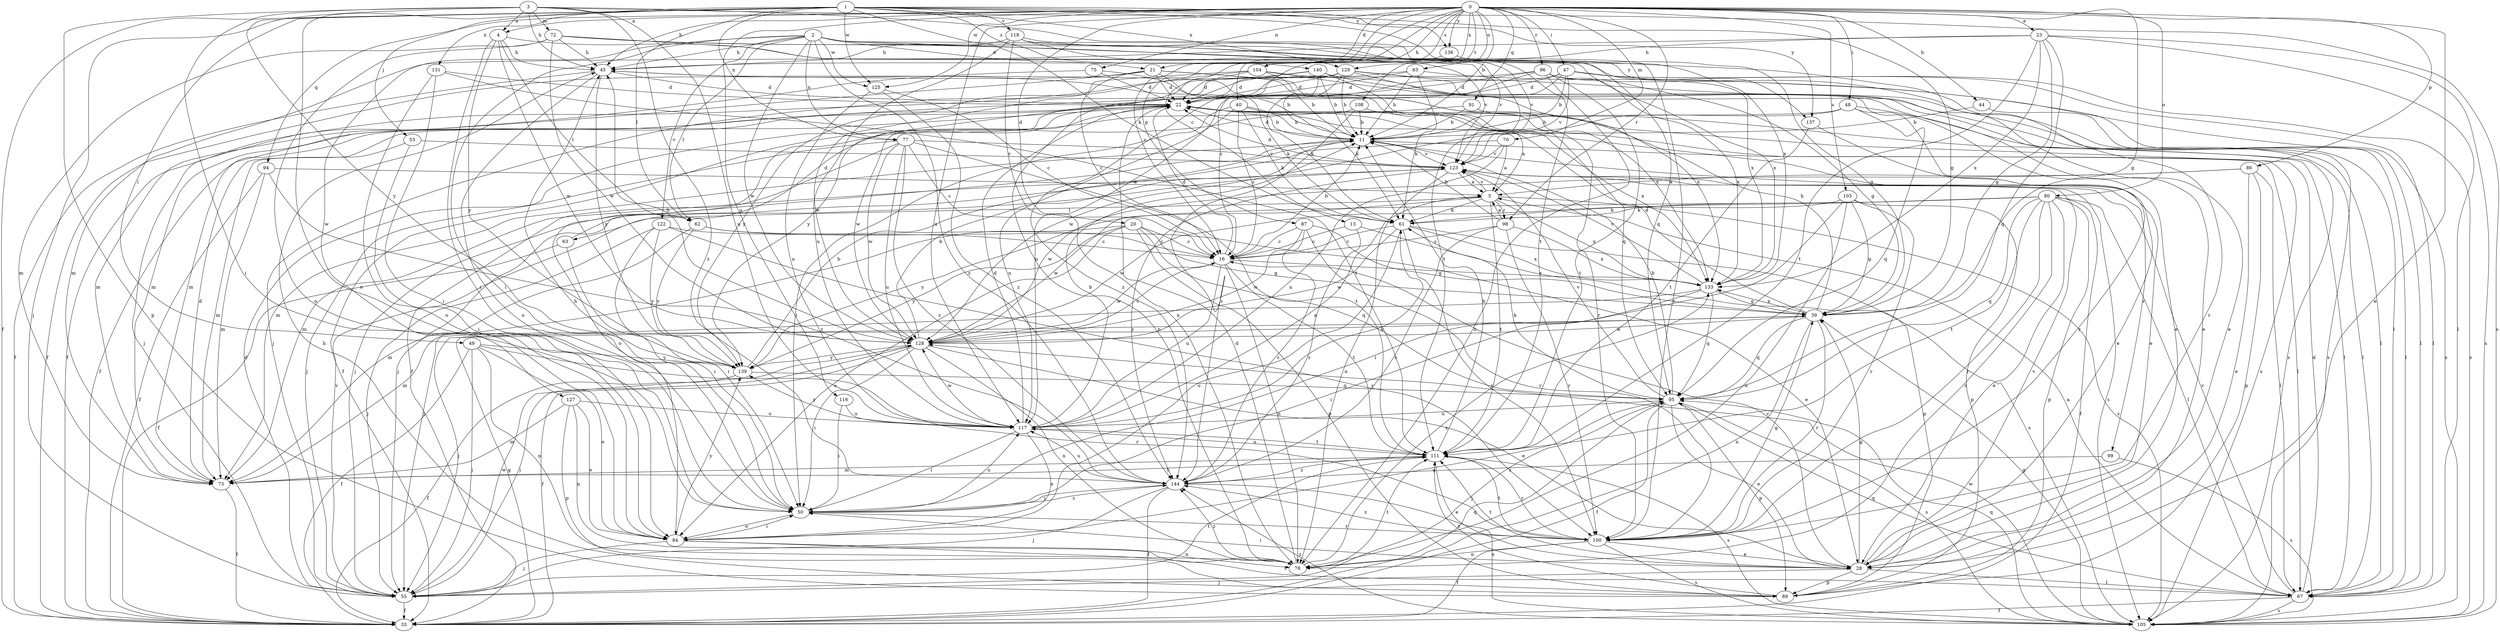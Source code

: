 strict digraph  {
0;
1;
2;
3;
4;
5;
11;
13;
16;
20;
21;
22;
23;
28;
33;
39;
40;
44;
45;
47;
48;
49;
50;
53;
55;
61;
62;
63;
67;
70;
72;
73;
75;
77;
78;
80;
83;
84;
86;
87;
89;
91;
94;
95;
96;
98;
99;
100;
103;
104;
105;
108;
111;
116;
117;
118;
122;
123;
125;
127;
128;
129;
131;
133;
136;
137;
139;
140;
144;
0 -> 4  [label=a];
0 -> 11  [label=b];
0 -> 13  [label=c];
0 -> 16  [label=c];
0 -> 20  [label=d];
0 -> 21  [label=d];
0 -> 23  [label=e];
0 -> 28  [label=e];
0 -> 39  [label=g];
0 -> 40  [label=h];
0 -> 44  [label=h];
0 -> 45  [label=h];
0 -> 47  [label=i];
0 -> 48  [label=i];
0 -> 70  [label=m];
0 -> 75  [label=n];
0 -> 80  [label=o];
0 -> 83  [label=o];
0 -> 86  [label=p];
0 -> 87  [label=p];
0 -> 91  [label=q];
0 -> 94  [label=q];
0 -> 96  [label=r];
0 -> 98  [label=r];
0 -> 103  [label=s];
0 -> 104  [label=s];
0 -> 108  [label=t];
0 -> 116  [label=u];
0 -> 117  [label=u];
0 -> 125  [label=w];
0 -> 129  [label=x];
0 -> 136  [label=y];
1 -> 33  [label=f];
1 -> 39  [label=g];
1 -> 49  [label=i];
1 -> 53  [label=j];
1 -> 55  [label=j];
1 -> 61  [label=k];
1 -> 62  [label=l];
1 -> 77  [label=n];
1 -> 84  [label=o];
1 -> 111  [label=t];
1 -> 118  [label=v];
1 -> 125  [label=w];
1 -> 129  [label=x];
1 -> 131  [label=x];
1 -> 136  [label=y];
1 -> 137  [label=y];
1 -> 140  [label=z];
2 -> 21  [label=d];
2 -> 45  [label=h];
2 -> 50  [label=i];
2 -> 62  [label=l];
2 -> 77  [label=n];
2 -> 95  [label=q];
2 -> 122  [label=v];
2 -> 123  [label=v];
2 -> 125  [label=w];
2 -> 127  [label=w];
2 -> 128  [label=w];
2 -> 137  [label=y];
2 -> 144  [label=z];
3 -> 4  [label=a];
3 -> 45  [label=h];
3 -> 50  [label=i];
3 -> 72  [label=m];
3 -> 89  [label=p];
3 -> 105  [label=s];
3 -> 117  [label=u];
3 -> 133  [label=x];
3 -> 139  [label=y];
3 -> 144  [label=z];
4 -> 45  [label=h];
4 -> 50  [label=i];
4 -> 62  [label=l];
4 -> 128  [label=w];
4 -> 133  [label=x];
4 -> 139  [label=y];
5 -> 61  [label=k];
5 -> 63  [label=l];
5 -> 98  [label=r];
5 -> 105  [label=s];
5 -> 111  [label=t];
5 -> 123  [label=v];
5 -> 128  [label=w];
5 -> 133  [label=x];
11 -> 22  [label=d];
11 -> 55  [label=j];
11 -> 67  [label=l];
11 -> 73  [label=m];
11 -> 99  [label=r];
11 -> 123  [label=v];
13 -> 16  [label=c];
13 -> 89  [label=p];
13 -> 144  [label=z];
16 -> 11  [label=b];
16 -> 22  [label=d];
16 -> 78  [label=n];
16 -> 111  [label=t];
16 -> 117  [label=u];
16 -> 128  [label=w];
16 -> 133  [label=x];
20 -> 16  [label=c];
20 -> 39  [label=g];
20 -> 73  [label=m];
20 -> 84  [label=o];
20 -> 89  [label=p];
20 -> 95  [label=q];
20 -> 139  [label=y];
21 -> 11  [label=b];
21 -> 16  [label=c];
21 -> 22  [label=d];
21 -> 28  [label=e];
21 -> 33  [label=f];
21 -> 73  [label=m];
21 -> 133  [label=x];
22 -> 11  [label=b];
22 -> 28  [label=e];
22 -> 33  [label=f];
22 -> 105  [label=s];
22 -> 128  [label=w];
23 -> 39  [label=g];
23 -> 45  [label=h];
23 -> 67  [label=l];
23 -> 73  [label=m];
23 -> 95  [label=q];
23 -> 105  [label=s];
23 -> 111  [label=t];
23 -> 133  [label=x];
28 -> 16  [label=c];
28 -> 39  [label=g];
28 -> 50  [label=i];
28 -> 55  [label=j];
28 -> 67  [label=l];
28 -> 89  [label=p];
28 -> 111  [label=t];
28 -> 123  [label=v];
33 -> 39  [label=g];
33 -> 95  [label=q];
39 -> 22  [label=d];
39 -> 45  [label=h];
39 -> 55  [label=j];
39 -> 78  [label=n];
39 -> 95  [label=q];
39 -> 100  [label=r];
39 -> 128  [label=w];
39 -> 133  [label=x];
40 -> 5  [label=a];
40 -> 11  [label=b];
40 -> 16  [label=c];
40 -> 50  [label=i];
40 -> 61  [label=k];
40 -> 117  [label=u];
44 -> 11  [label=b];
44 -> 67  [label=l];
45 -> 22  [label=d];
45 -> 33  [label=f];
45 -> 61  [label=k];
45 -> 84  [label=o];
45 -> 139  [label=y];
47 -> 11  [label=b];
47 -> 22  [label=d];
47 -> 67  [label=l];
47 -> 73  [label=m];
47 -> 100  [label=r];
47 -> 105  [label=s];
47 -> 117  [label=u];
47 -> 123  [label=v];
48 -> 11  [label=b];
48 -> 67  [label=l];
48 -> 95  [label=q];
48 -> 100  [label=r];
48 -> 128  [label=w];
49 -> 33  [label=f];
49 -> 55  [label=j];
49 -> 78  [label=n];
49 -> 84  [label=o];
49 -> 100  [label=r];
49 -> 139  [label=y];
50 -> 45  [label=h];
50 -> 84  [label=o];
50 -> 100  [label=r];
50 -> 117  [label=u];
50 -> 144  [label=z];
53 -> 50  [label=i];
53 -> 73  [label=m];
53 -> 123  [label=v];
55 -> 22  [label=d];
55 -> 33  [label=f];
55 -> 111  [label=t];
55 -> 123  [label=v];
55 -> 128  [label=w];
61 -> 16  [label=c];
61 -> 84  [label=o];
61 -> 100  [label=r];
61 -> 105  [label=s];
61 -> 128  [label=w];
61 -> 133  [label=x];
62 -> 16  [label=c];
62 -> 28  [label=e];
62 -> 55  [label=j];
62 -> 139  [label=y];
63 -> 22  [label=d];
63 -> 33  [label=f];
63 -> 50  [label=i];
67 -> 5  [label=a];
67 -> 22  [label=d];
67 -> 33  [label=f];
67 -> 95  [label=q];
67 -> 105  [label=s];
67 -> 123  [label=v];
70 -> 5  [label=a];
70 -> 55  [label=j];
70 -> 117  [label=u];
70 -> 123  [label=v];
72 -> 45  [label=h];
72 -> 67  [label=l];
72 -> 73  [label=m];
72 -> 84  [label=o];
72 -> 123  [label=v];
72 -> 128  [label=w];
72 -> 133  [label=x];
73 -> 22  [label=d];
73 -> 33  [label=f];
73 -> 111  [label=t];
75 -> 22  [label=d];
75 -> 55  [label=j];
75 -> 95  [label=q];
77 -> 16  [label=c];
77 -> 55  [label=j];
77 -> 84  [label=o];
77 -> 111  [label=t];
77 -> 117  [label=u];
77 -> 123  [label=v];
77 -> 128  [label=w];
77 -> 144  [label=z];
78 -> 22  [label=d];
78 -> 111  [label=t];
78 -> 133  [label=x];
78 -> 144  [label=z];
80 -> 28  [label=e];
80 -> 33  [label=f];
80 -> 61  [label=k];
80 -> 67  [label=l];
80 -> 78  [label=n];
80 -> 89  [label=p];
80 -> 95  [label=q];
80 -> 100  [label=r];
80 -> 111  [label=t];
80 -> 128  [label=w];
80 -> 139  [label=y];
83 -> 11  [label=b];
83 -> 22  [label=d];
83 -> 61  [label=k];
83 -> 105  [label=s];
83 -> 139  [label=y];
84 -> 50  [label=i];
84 -> 55  [label=j];
84 -> 67  [label=l];
84 -> 78  [label=n];
84 -> 95  [label=q];
84 -> 139  [label=y];
86 -> 5  [label=a];
86 -> 28  [label=e];
86 -> 67  [label=l];
86 -> 89  [label=p];
86 -> 128  [label=w];
87 -> 16  [label=c];
87 -> 39  [label=g];
87 -> 100  [label=r];
87 -> 128  [label=w];
87 -> 144  [label=z];
89 -> 45  [label=h];
89 -> 111  [label=t];
91 -> 11  [label=b];
91 -> 33  [label=f];
91 -> 67  [label=l];
94 -> 5  [label=a];
94 -> 33  [label=f];
94 -> 73  [label=m];
94 -> 144  [label=z];
95 -> 11  [label=b];
95 -> 28  [label=e];
95 -> 33  [label=f];
95 -> 55  [label=j];
95 -> 61  [label=k];
95 -> 89  [label=p];
95 -> 105  [label=s];
95 -> 117  [label=u];
95 -> 123  [label=v];
96 -> 22  [label=d];
96 -> 39  [label=g];
96 -> 67  [label=l];
96 -> 73  [label=m];
96 -> 78  [label=n];
96 -> 111  [label=t];
96 -> 133  [label=x];
96 -> 144  [label=z];
98 -> 5  [label=a];
98 -> 11  [label=b];
98 -> 16  [label=c];
98 -> 100  [label=r];
98 -> 133  [label=x];
98 -> 144  [label=z];
99 -> 105  [label=s];
99 -> 144  [label=z];
100 -> 28  [label=e];
100 -> 33  [label=f];
100 -> 39  [label=g];
100 -> 78  [label=n];
100 -> 105  [label=s];
100 -> 111  [label=t];
100 -> 144  [label=z];
103 -> 39  [label=g];
103 -> 50  [label=i];
103 -> 61  [label=k];
103 -> 78  [label=n];
103 -> 89  [label=p];
103 -> 100  [label=r];
104 -> 11  [label=b];
104 -> 22  [label=d];
104 -> 28  [label=e];
104 -> 55  [label=j];
104 -> 67  [label=l];
104 -> 139  [label=y];
105 -> 39  [label=g];
105 -> 95  [label=q];
105 -> 128  [label=w];
105 -> 144  [label=z];
108 -> 11  [label=b];
108 -> 33  [label=f];
108 -> 133  [label=x];
108 -> 144  [label=z];
111 -> 11  [label=b];
111 -> 28  [label=e];
111 -> 73  [label=m];
111 -> 100  [label=r];
111 -> 105  [label=s];
111 -> 117  [label=u];
111 -> 144  [label=z];
116 -> 50  [label=i];
116 -> 117  [label=u];
117 -> 5  [label=a];
117 -> 11  [label=b];
117 -> 22  [label=d];
117 -> 50  [label=i];
117 -> 61  [label=k];
117 -> 84  [label=o];
117 -> 111  [label=t];
117 -> 128  [label=w];
117 -> 139  [label=y];
118 -> 45  [label=h];
118 -> 78  [label=n];
118 -> 100  [label=r];
118 -> 111  [label=t];
118 -> 117  [label=u];
118 -> 123  [label=v];
122 -> 16  [label=c];
122 -> 50  [label=i];
122 -> 55  [label=j];
122 -> 100  [label=r];
122 -> 139  [label=y];
123 -> 5  [label=a];
123 -> 22  [label=d];
123 -> 73  [label=m];
123 -> 78  [label=n];
123 -> 105  [label=s];
123 -> 144  [label=z];
125 -> 16  [label=c];
125 -> 117  [label=u];
125 -> 144  [label=z];
127 -> 73  [label=m];
127 -> 78  [label=n];
127 -> 84  [label=o];
127 -> 89  [label=p];
127 -> 117  [label=u];
128 -> 11  [label=b];
128 -> 16  [label=c];
128 -> 28  [label=e];
128 -> 33  [label=f];
128 -> 45  [label=h];
128 -> 50  [label=i];
128 -> 55  [label=j];
128 -> 78  [label=n];
128 -> 139  [label=y];
129 -> 11  [label=b];
129 -> 22  [label=d];
129 -> 28  [label=e];
129 -> 61  [label=k];
129 -> 78  [label=n];
129 -> 105  [label=s];
129 -> 128  [label=w];
129 -> 133  [label=x];
131 -> 22  [label=d];
131 -> 50  [label=i];
131 -> 84  [label=o];
131 -> 111  [label=t];
133 -> 39  [label=g];
133 -> 50  [label=i];
133 -> 73  [label=m];
133 -> 95  [label=q];
133 -> 123  [label=v];
136 -> 16  [label=c];
136 -> 39  [label=g];
137 -> 28  [label=e];
137 -> 111  [label=t];
139 -> 11  [label=b];
139 -> 33  [label=f];
139 -> 95  [label=q];
140 -> 11  [label=b];
140 -> 22  [label=d];
140 -> 33  [label=f];
140 -> 61  [label=k];
140 -> 100  [label=r];
140 -> 105  [label=s];
144 -> 33  [label=f];
144 -> 50  [label=i];
144 -> 55  [label=j];
144 -> 105  [label=s];
144 -> 117  [label=u];
}
